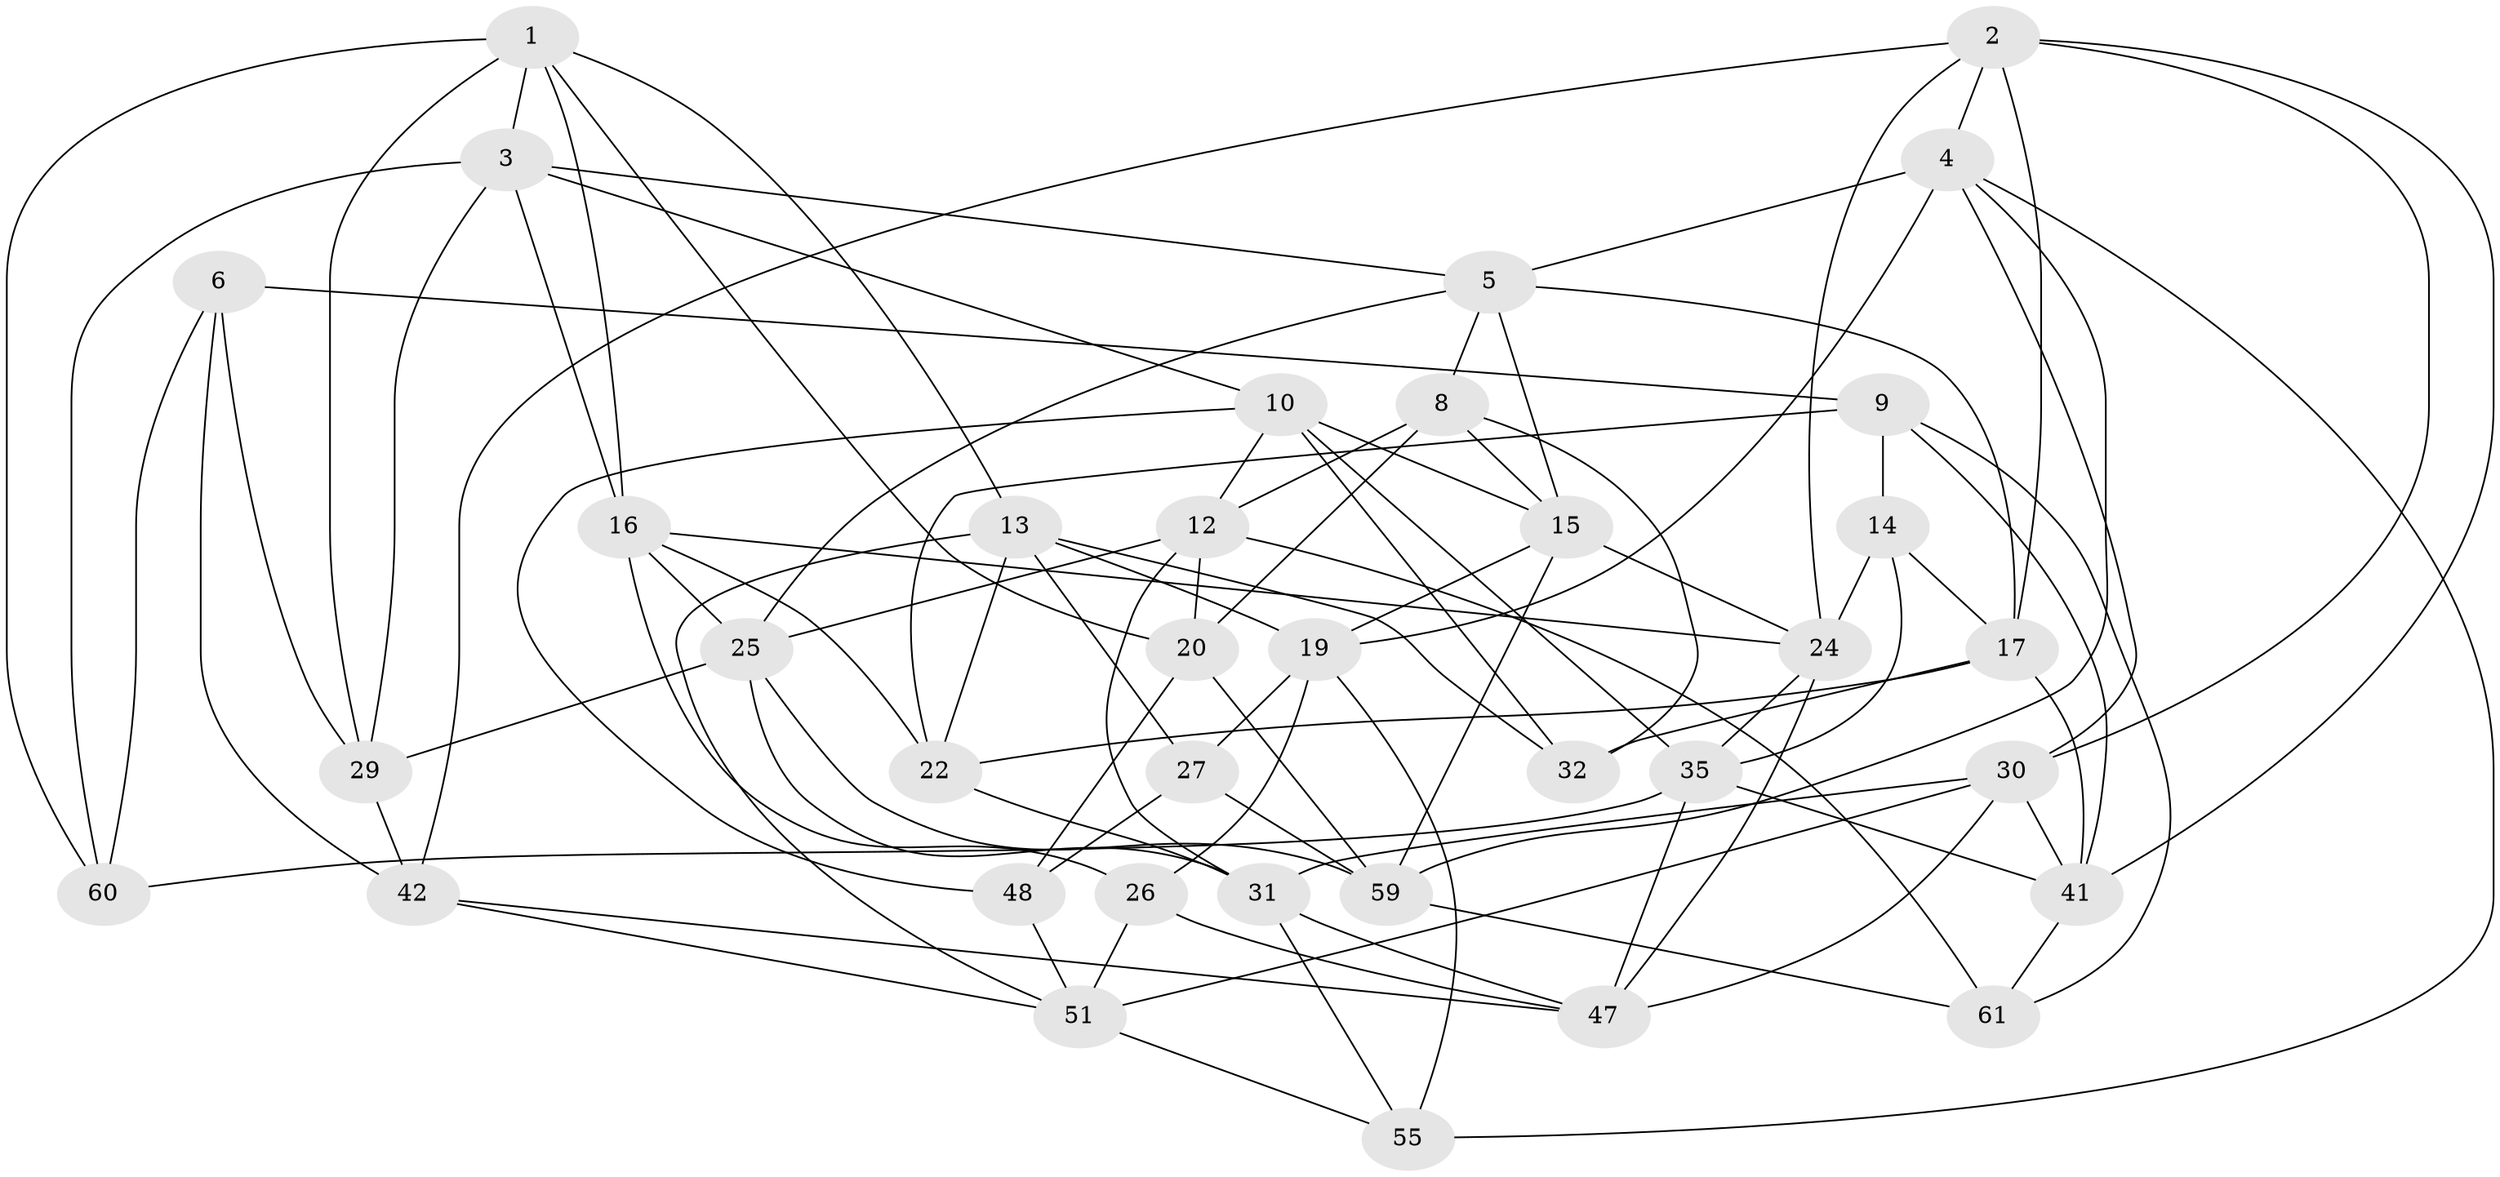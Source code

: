 // original degree distribution, {4: 1.0}
// Generated by graph-tools (version 1.1) at 2025/11/02/27/25 16:11:45]
// undirected, 36 vertices, 96 edges
graph export_dot {
graph [start="1"]
  node [color=gray90,style=filled];
  1 [super="+7"];
  2 [super="+38"];
  3 [super="+33"];
  4 [super="+34"];
  5 [super="+46"];
  6;
  8 [super="+37"];
  9 [super="+57"];
  10 [super="+11"];
  12 [super="+28"];
  13 [super="+50"];
  14;
  15 [super="+21"];
  16 [super="+43"];
  17 [super="+18"];
  19 [super="+23"];
  20 [super="+36"];
  22 [super="+49"];
  24 [super="+39"];
  25 [super="+63"];
  26;
  27;
  29 [super="+45"];
  30 [super="+40"];
  31 [super="+54"];
  32;
  35 [super="+52"];
  41 [super="+58"];
  42 [super="+44"];
  47 [super="+56"];
  48;
  51 [super="+53"];
  55;
  59 [super="+62"];
  60;
  61;
  1 -- 13;
  1 -- 60;
  1 -- 3;
  1 -- 20;
  1 -- 29;
  1 -- 16;
  2 -- 41;
  2 -- 42;
  2 -- 17;
  2 -- 4;
  2 -- 24;
  2 -- 30;
  3 -- 10;
  3 -- 16;
  3 -- 29;
  3 -- 60;
  3 -- 5;
  4 -- 19;
  4 -- 59;
  4 -- 5;
  4 -- 30;
  4 -- 55;
  5 -- 8;
  5 -- 17;
  5 -- 15;
  5 -- 25;
  6 -- 60;
  6 -- 42;
  6 -- 9;
  6 -- 29;
  8 -- 20 [weight=2];
  8 -- 15;
  8 -- 32;
  8 -- 12;
  9 -- 61;
  9 -- 14;
  9 -- 22 [weight=2];
  9 -- 41;
  10 -- 48;
  10 -- 32;
  10 -- 35;
  10 -- 12;
  10 -- 15;
  12 -- 31;
  12 -- 25;
  12 -- 61;
  12 -- 20;
  13 -- 22;
  13 -- 19;
  13 -- 32;
  13 -- 51;
  13 -- 27;
  14 -- 24;
  14 -- 17;
  14 -- 35;
  15 -- 59;
  15 -- 19;
  15 -- 24;
  16 -- 25;
  16 -- 26;
  16 -- 22;
  16 -- 24;
  17 -- 32;
  17 -- 22;
  17 -- 41;
  19 -- 55;
  19 -- 27;
  19 -- 26;
  20 -- 48;
  20 -- 59;
  22 -- 31;
  24 -- 35;
  24 -- 47;
  25 -- 59;
  25 -- 29;
  25 -- 31;
  26 -- 47;
  26 -- 51;
  27 -- 48;
  27 -- 59;
  29 -- 42 [weight=2];
  30 -- 47;
  30 -- 31;
  30 -- 41;
  30 -- 51;
  31 -- 55;
  31 -- 47;
  35 -- 60;
  35 -- 47;
  35 -- 41;
  41 -- 61;
  42 -- 47;
  42 -- 51;
  48 -- 51;
  51 -- 55;
  59 -- 61;
}
